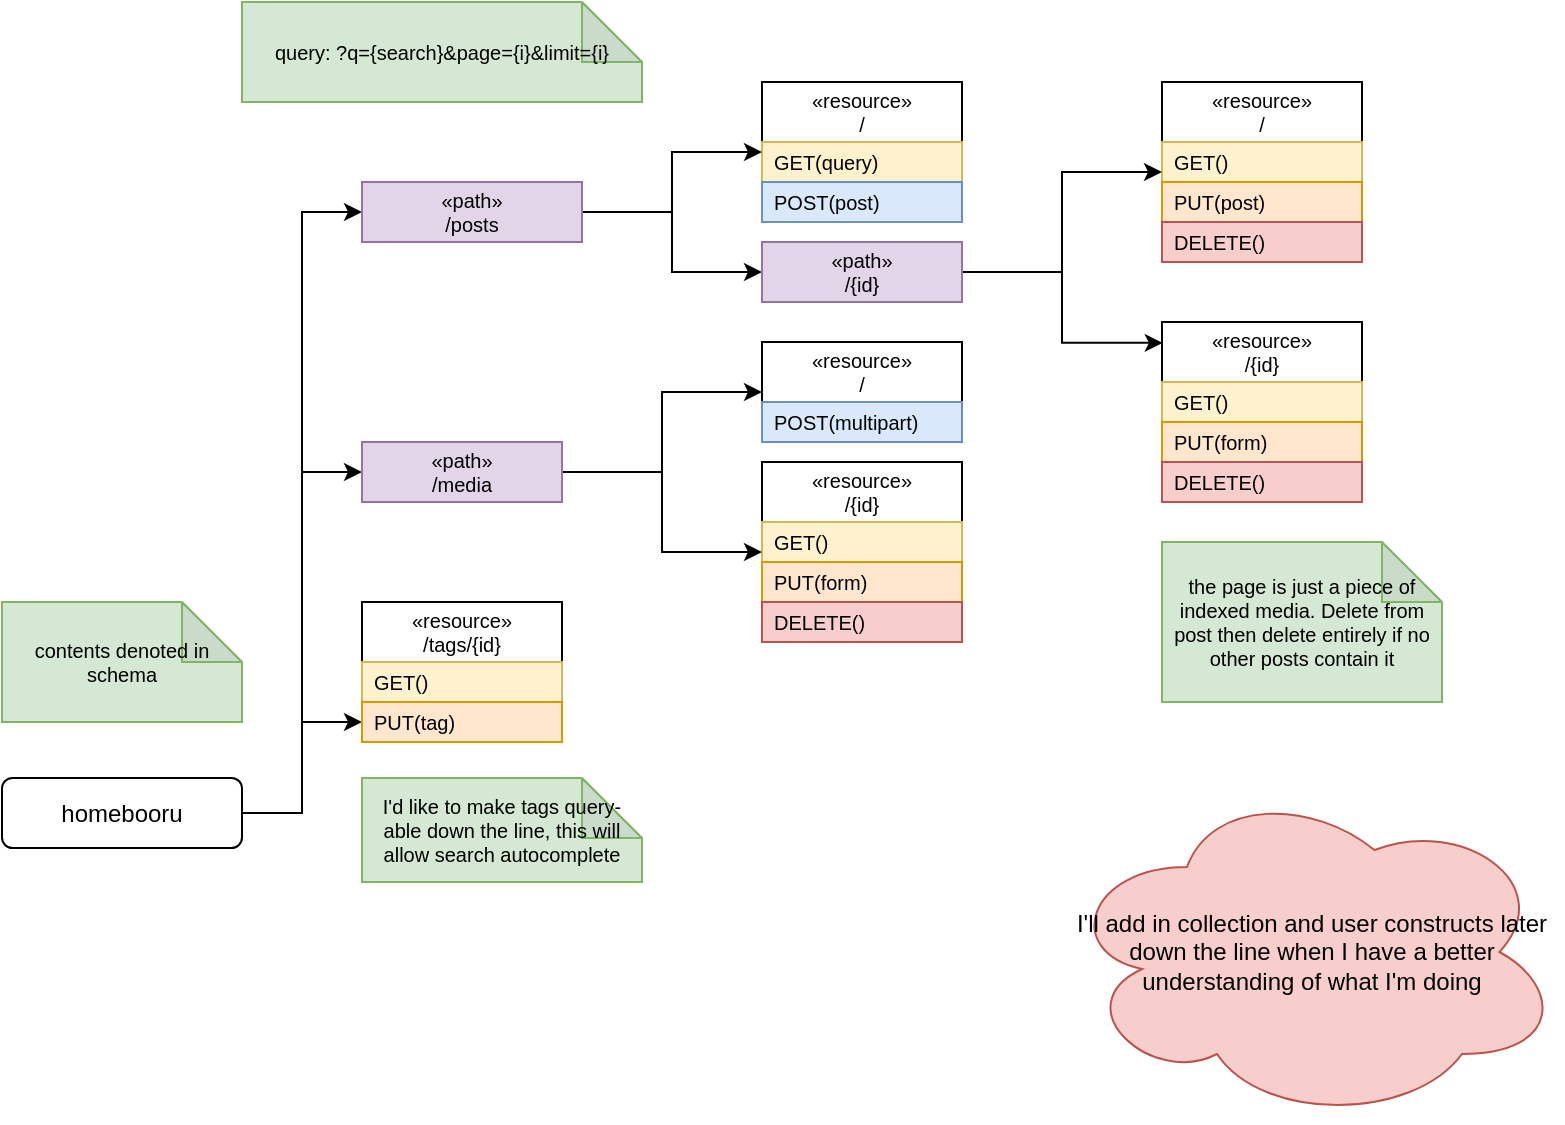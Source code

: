 <mxfile version="16.6.4" type="google"><diagram id="y2lRzJi40TLLWiIzkF4U" name="Page-1"><mxGraphModel dx="1458" dy="1126" grid="1" gridSize="10" guides="1" tooltips="1" connect="1" arrows="1" fold="1" page="1" pageScale="1" pageWidth="1100" pageHeight="850" math="0" shadow="0"><root><mxCell id="0"/><mxCell id="1" parent="0"/><mxCell id="_JtYji3mnP1393O16hIA-200" style="edgeStyle=orthogonalEdgeStyle;rounded=0;orthogonalLoop=1;jettySize=auto;html=1;entryX=0;entryY=0.5;entryDx=0;entryDy=0;shadow=0;fontSize=10;endArrow=classic;endFill=1;" parent="1" source="_JtYji3mnP1393O16hIA-33" target="_JtYji3mnP1393O16hIA-199" edge="1"><mxGeometry relative="1" as="geometry"/></mxCell><mxCell id="S-PehhKBTb2PVdKhtlGA-12" style="edgeStyle=orthogonalEdgeStyle;rounded=0;orthogonalLoop=1;jettySize=auto;html=1;" edge="1" parent="1" source="_JtYji3mnP1393O16hIA-33" target="S-PehhKBTb2PVdKhtlGA-8"><mxGeometry relative="1" as="geometry"><Array as="points"><mxPoint x="190" y="426"/><mxPoint x="190" y="380"/></Array></mxGeometry></mxCell><mxCell id="S-PehhKBTb2PVdKhtlGA-14" style="edgeStyle=orthogonalEdgeStyle;rounded=0;orthogonalLoop=1;jettySize=auto;html=1;" edge="1" parent="1" source="_JtYji3mnP1393O16hIA-33" target="_JtYji3mnP1393O16hIA-160"><mxGeometry relative="1" as="geometry"><Array as="points"><mxPoint x="190" y="426"/><mxPoint x="190" y="125"/></Array></mxGeometry></mxCell><mxCell id="_JtYji3mnP1393O16hIA-33" value="homebooru" style="rounded=1;whiteSpace=wrap;html=1;fillColor=default;gradientColor=none;" parent="1" vertex="1"><mxGeometry x="40" y="408" width="120" height="35" as="geometry"/></mxCell><mxCell id="_JtYji3mnP1393O16hIA-35" value="contents denoted in schema" style="shape=note;whiteSpace=wrap;html=1;backgroundOutline=1;darkOpacity=0.05;fontSize=10;fillColor=#d5e8d4;strokeColor=#82b366;" parent="1" vertex="1"><mxGeometry x="40" y="320" width="120" height="60" as="geometry"/></mxCell><mxCell id="_JtYji3mnP1393O16hIA-99" value="" style="edgeStyle=orthogonalEdgeStyle;rounded=0;orthogonalLoop=1;jettySize=auto;html=1;fontSize=10;entryX=0.5;entryY=1;entryDx=0;entryDy=0;" parent="1" source="_JtYji3mnP1393O16hIA-53" edge="1"><mxGeometry relative="1" as="geometry"><Array as="points"><mxPoint x="300" y="170"/><mxPoint x="580" y="170"/></Array></mxGeometry></mxCell><mxCell id="_JtYji3mnP1393O16hIA-53" value="«resource»&#xA;/" style="swimlane;fontStyle=0;childLayout=stackLayout;horizontal=1;startSize=30;horizontalStack=0;resizeParent=1;resizeParentMax=0;resizeLast=0;collapsible=1;marginBottom=0;fontSize=10;fillColor=default;gradientColor=none;" parent="1" vertex="1"><mxGeometry x="420" y="60" width="100" height="70" as="geometry"><mxRectangle x="220" y="110" width="80" height="30" as="alternateBounds"/></mxGeometry></mxCell><mxCell id="_JtYji3mnP1393O16hIA-54" value="GET(query)" style="text;strokeColor=#d6b656;fillColor=#fff2cc;align=left;verticalAlign=middle;spacingLeft=4;spacingRight=4;overflow=hidden;points=[[0,0.5],[1,0.5]];portConstraint=eastwest;rotatable=0;fontSize=10;" parent="_JtYji3mnP1393O16hIA-53" vertex="1"><mxGeometry y="30" width="100" height="20" as="geometry"/></mxCell><mxCell id="_JtYji3mnP1393O16hIA-56" value="POST(post)" style="text;strokeColor=#6c8ebf;fillColor=#dae8fc;align=left;verticalAlign=middle;spacingLeft=4;spacingRight=4;overflow=hidden;points=[[0,0.5],[1,0.5]];portConstraint=eastwest;rotatable=0;fontSize=10;" parent="_JtYji3mnP1393O16hIA-53" vertex="1"><mxGeometry y="50" width="100" height="20" as="geometry"/></mxCell><mxCell id="_JtYji3mnP1393O16hIA-113" value="«resource»&#xA;/" style="swimlane;fontStyle=0;childLayout=stackLayout;horizontal=1;startSize=30;horizontalStack=0;resizeParent=1;resizeParentMax=0;resizeLast=0;collapsible=1;marginBottom=0;fontSize=10;fillColor=default;gradientColor=none;" parent="1" vertex="1"><mxGeometry x="620" y="60" width="100" height="90" as="geometry"/></mxCell><mxCell id="_JtYji3mnP1393O16hIA-114" value="GET()" style="text;strokeColor=#d6b656;fillColor=#fff2cc;align=left;verticalAlign=middle;spacingLeft=4;spacingRight=4;overflow=hidden;points=[[0,0.5],[1,0.5]];portConstraint=eastwest;rotatable=0;fontSize=10;" parent="_JtYji3mnP1393O16hIA-113" vertex="1"><mxGeometry y="30" width="100" height="20" as="geometry"/></mxCell><mxCell id="_JtYji3mnP1393O16hIA-115" value="PUT(post)" style="text;strokeColor=#d79b00;fillColor=#ffe6cc;align=left;verticalAlign=middle;spacingLeft=4;spacingRight=4;overflow=hidden;points=[[0,0.5],[1,0.5]];portConstraint=eastwest;rotatable=0;fontSize=10;" parent="_JtYji3mnP1393O16hIA-113" vertex="1"><mxGeometry y="50" width="100" height="20" as="geometry"/></mxCell><mxCell id="_JtYji3mnP1393O16hIA-117" value="DELETE()" style="text;strokeColor=#b85450;fillColor=#f8cecc;align=left;verticalAlign=middle;spacingLeft=4;spacingRight=4;overflow=hidden;points=[[0,0.5],[1,0.5]];portConstraint=eastwest;rotatable=0;fontSize=10;" parent="_JtYji3mnP1393O16hIA-113" vertex="1"><mxGeometry y="70" width="100" height="20" as="geometry"/></mxCell><mxCell id="_JtYji3mnP1393O16hIA-166" style="edgeStyle=orthogonalEdgeStyle;rounded=0;orthogonalLoop=1;jettySize=auto;html=1;fontSize=10;endArrow=classic;endFill=1;" parent="1" source="_JtYji3mnP1393O16hIA-160" target="_JtYji3mnP1393O16hIA-53" edge="1"><mxGeometry relative="1" as="geometry"/></mxCell><mxCell id="_JtYji3mnP1393O16hIA-211" style="edgeStyle=orthogonalEdgeStyle;rounded=0;orthogonalLoop=1;jettySize=auto;html=1;entryX=0;entryY=0.5;entryDx=0;entryDy=0;shadow=0;fontSize=10;endArrow=classic;endFill=1;" parent="1" source="_JtYji3mnP1393O16hIA-160" target="_JtYji3mnP1393O16hIA-210" edge="1"><mxGeometry relative="1" as="geometry"/></mxCell><mxCell id="_JtYji3mnP1393O16hIA-160" value="«path»&lt;br&gt;/posts" style="rounded=0;whiteSpace=wrap;html=1;fontSize=10;fillColor=#e1d5e7;strokeColor=#9673a6;" parent="1" vertex="1"><mxGeometry x="220" y="110" width="110" height="30" as="geometry"/></mxCell><mxCell id="_JtYji3mnP1393O16hIA-190" value="«resource»&#xA;/" style="swimlane;fontStyle=0;childLayout=stackLayout;horizontal=1;startSize=30;horizontalStack=0;resizeParent=1;resizeParentMax=0;resizeLast=0;collapsible=1;marginBottom=0;fontSize=10;fillColor=default;gradientColor=none;" parent="1" vertex="1"><mxGeometry x="420" y="190" width="100" height="50" as="geometry"><mxRectangle x="220" y="110" width="80" height="30" as="alternateBounds"/></mxGeometry></mxCell><mxCell id="_JtYji3mnP1393O16hIA-192" value="POST(multipart)" style="text;strokeColor=#6c8ebf;fillColor=#dae8fc;align=left;verticalAlign=middle;spacingLeft=4;spacingRight=4;overflow=hidden;points=[[0,0.5],[1,0.5]];portConstraint=eastwest;rotatable=0;fontSize=10;" parent="_JtYji3mnP1393O16hIA-190" vertex="1"><mxGeometry y="30" width="100" height="20" as="geometry"/></mxCell><mxCell id="_JtYji3mnP1393O16hIA-193" value="«resource»&#xA;/{id}" style="swimlane;fontStyle=0;childLayout=stackLayout;horizontal=1;startSize=30;horizontalStack=0;resizeParent=1;resizeParentMax=0;resizeLast=0;collapsible=1;marginBottom=0;fontSize=10;fillColor=default;gradientColor=none;" parent="1" vertex="1"><mxGeometry x="420" y="250" width="100" height="90" as="geometry"/></mxCell><mxCell id="_JtYji3mnP1393O16hIA-194" value="GET()" style="text;strokeColor=#d6b656;fillColor=#fff2cc;align=left;verticalAlign=middle;spacingLeft=4;spacingRight=4;overflow=hidden;points=[[0,0.5],[1,0.5]];portConstraint=eastwest;rotatable=0;fontSize=10;" parent="_JtYji3mnP1393O16hIA-193" vertex="1"><mxGeometry y="30" width="100" height="20" as="geometry"/></mxCell><mxCell id="_JtYji3mnP1393O16hIA-195" value="PUT(form)" style="text;strokeColor=#d79b00;fillColor=#ffe6cc;align=left;verticalAlign=middle;spacingLeft=4;spacingRight=4;overflow=hidden;points=[[0,0.5],[1,0.5]];portConstraint=eastwest;rotatable=0;fontSize=10;" parent="_JtYji3mnP1393O16hIA-193" vertex="1"><mxGeometry y="50" width="100" height="20" as="geometry"/></mxCell><mxCell id="_JtYji3mnP1393O16hIA-196" value="DELETE()" style="text;strokeColor=#b85450;fillColor=#f8cecc;align=left;verticalAlign=middle;spacingLeft=4;spacingRight=4;overflow=hidden;points=[[0,0.5],[1,0.5]];portConstraint=eastwest;rotatable=0;fontSize=10;" parent="_JtYji3mnP1393O16hIA-193" vertex="1"><mxGeometry y="70" width="100" height="20" as="geometry"/></mxCell><mxCell id="_JtYji3mnP1393O16hIA-197" style="edgeStyle=orthogonalEdgeStyle;rounded=0;orthogonalLoop=1;jettySize=auto;html=1;fontSize=10;endArrow=classic;endFill=1;" parent="1" source="_JtYji3mnP1393O16hIA-199" target="_JtYji3mnP1393O16hIA-190" edge="1"><mxGeometry relative="1" as="geometry"/></mxCell><mxCell id="_JtYji3mnP1393O16hIA-198" style="edgeStyle=orthogonalEdgeStyle;rounded=0;orthogonalLoop=1;jettySize=auto;html=1;fontSize=10;endArrow=classic;endFill=1;" parent="1" source="_JtYji3mnP1393O16hIA-199" target="_JtYji3mnP1393O16hIA-193" edge="1"><mxGeometry relative="1" as="geometry"/></mxCell><mxCell id="_JtYji3mnP1393O16hIA-199" value="«path»&lt;br&gt;/media" style="rounded=0;whiteSpace=wrap;html=1;fontSize=10;fillColor=#e1d5e7;strokeColor=#9673a6;" parent="1" vertex="1"><mxGeometry x="220" y="240" width="100" height="30" as="geometry"/></mxCell><mxCell id="_JtYji3mnP1393O16hIA-212" style="edgeStyle=orthogonalEdgeStyle;rounded=0;orthogonalLoop=1;jettySize=auto;html=1;shadow=0;fontSize=10;endArrow=classic;endFill=1;" parent="1" source="_JtYji3mnP1393O16hIA-210" target="_JtYji3mnP1393O16hIA-113" edge="1"><mxGeometry relative="1" as="geometry"/></mxCell><mxCell id="_JtYji3mnP1393O16hIA-222" style="edgeStyle=orthogonalEdgeStyle;rounded=0;orthogonalLoop=1;jettySize=auto;html=1;shadow=0;fontSize=10;endArrow=classic;endFill=1;entryX=0.004;entryY=0.116;entryDx=0;entryDy=0;entryPerimeter=0;" parent="1" source="_JtYji3mnP1393O16hIA-210" target="uzPv2cR4xEo5Q5tfosqE-1" edge="1"><mxGeometry relative="1" as="geometry"><mxPoint x="620" y="175" as="targetPoint"/></mxGeometry></mxCell><mxCell id="_JtYji3mnP1393O16hIA-210" value="«path»&lt;br&gt;/{id}" style="rounded=0;whiteSpace=wrap;html=1;fontSize=10;fillColor=#e1d5e7;strokeColor=#9673a6;" parent="1" vertex="1"><mxGeometry x="420" y="140" width="100" height="30" as="geometry"/></mxCell><mxCell id="uzPv2cR4xEo5Q5tfosqE-1" value="«resource»&#xA;/{id}" style="swimlane;fontStyle=0;childLayout=stackLayout;horizontal=1;startSize=30;horizontalStack=0;resizeParent=1;resizeParentMax=0;resizeLast=0;collapsible=1;marginBottom=0;fontSize=10;fillColor=default;gradientColor=none;" parent="1" vertex="1"><mxGeometry x="620" y="180" width="100" height="90" as="geometry"/></mxCell><mxCell id="uzPv2cR4xEo5Q5tfosqE-2" value="GET()" style="text;strokeColor=#d6b656;fillColor=#fff2cc;align=left;verticalAlign=middle;spacingLeft=4;spacingRight=4;overflow=hidden;points=[[0,0.5],[1,0.5]];portConstraint=eastwest;rotatable=0;fontSize=10;" parent="uzPv2cR4xEo5Q5tfosqE-1" vertex="1"><mxGeometry y="30" width="100" height="20" as="geometry"/></mxCell><mxCell id="uzPv2cR4xEo5Q5tfosqE-3" value="PUT(form)" style="text;strokeColor=#d79b00;fillColor=#ffe6cc;align=left;verticalAlign=middle;spacingLeft=4;spacingRight=4;overflow=hidden;points=[[0,0.5],[1,0.5]];portConstraint=eastwest;rotatable=0;fontSize=10;" parent="uzPv2cR4xEo5Q5tfosqE-1" vertex="1"><mxGeometry y="50" width="100" height="20" as="geometry"/></mxCell><mxCell id="uzPv2cR4xEo5Q5tfosqE-4" value="DELETE()" style="text;strokeColor=#b85450;fillColor=#f8cecc;align=left;verticalAlign=middle;spacingLeft=4;spacingRight=4;overflow=hidden;points=[[0,0.5],[1,0.5]];portConstraint=eastwest;rotatable=0;fontSize=10;" parent="uzPv2cR4xEo5Q5tfosqE-1" vertex="1"><mxGeometry y="70" width="100" height="20" as="geometry"/></mxCell><mxCell id="S-PehhKBTb2PVdKhtlGA-4" value="the page is just a piece of indexed media. Delete from post then delete entirely if no other posts contain it" style="shape=note;whiteSpace=wrap;html=1;backgroundOutline=1;darkOpacity=0.05;fontSize=10;fillColor=#d5e8d4;strokeColor=#82b366;" vertex="1" parent="1"><mxGeometry x="620" y="290" width="140" height="80" as="geometry"/></mxCell><mxCell id="S-PehhKBTb2PVdKhtlGA-5" value="query: ?q={search}&amp;amp;page={i}&amp;amp;limit={i}" style="shape=note;whiteSpace=wrap;html=1;backgroundOutline=1;darkOpacity=0.05;fontSize=10;fillColor=#d5e8d4;strokeColor=#82b366;" vertex="1" parent="1"><mxGeometry x="160" y="20" width="200" height="50" as="geometry"/></mxCell><mxCell id="S-PehhKBTb2PVdKhtlGA-8" value="«resource»&#xA;/tags/{id}" style="swimlane;fontStyle=0;childLayout=stackLayout;horizontal=1;startSize=30;horizontalStack=0;resizeParent=1;resizeParentMax=0;resizeLast=0;collapsible=1;marginBottom=0;fontSize=10;fillColor=default;gradientColor=none;" vertex="1" parent="1"><mxGeometry x="220" y="320" width="100" height="70" as="geometry"/></mxCell><mxCell id="S-PehhKBTb2PVdKhtlGA-9" value="GET()" style="text;strokeColor=#d6b656;fillColor=#fff2cc;align=left;verticalAlign=middle;spacingLeft=4;spacingRight=4;overflow=hidden;points=[[0,0.5],[1,0.5]];portConstraint=eastwest;rotatable=0;fontSize=10;" vertex="1" parent="S-PehhKBTb2PVdKhtlGA-8"><mxGeometry y="30" width="100" height="20" as="geometry"/></mxCell><mxCell id="S-PehhKBTb2PVdKhtlGA-10" value="PUT(tag)" style="text;strokeColor=#d79b00;fillColor=#ffe6cc;align=left;verticalAlign=middle;spacingLeft=4;spacingRight=4;overflow=hidden;points=[[0,0.5],[1,0.5]];portConstraint=eastwest;rotatable=0;fontSize=10;" vertex="1" parent="S-PehhKBTb2PVdKhtlGA-8"><mxGeometry y="50" width="100" height="20" as="geometry"/></mxCell><mxCell id="S-PehhKBTb2PVdKhtlGA-13" value="I'd like to make tags query-able down the line, this will allow search autocomplete " style="shape=note;whiteSpace=wrap;html=1;backgroundOutline=1;darkOpacity=0.05;fontSize=10;fillColor=#d5e8d4;strokeColor=#82b366;" vertex="1" parent="1"><mxGeometry x="220" y="408" width="140" height="52" as="geometry"/></mxCell><mxCell id="S-PehhKBTb2PVdKhtlGA-17" value="I'll add in collection and user constructs later down the line when I have a better understanding of what I'm doing" style="ellipse;shape=cloud;whiteSpace=wrap;html=1;fillColor=#f8cecc;strokeColor=#b85450;horizontal=1;" vertex="1" parent="1"><mxGeometry x="570" y="410" width="250" height="170" as="geometry"/></mxCell></root></mxGraphModel></diagram></mxfile>